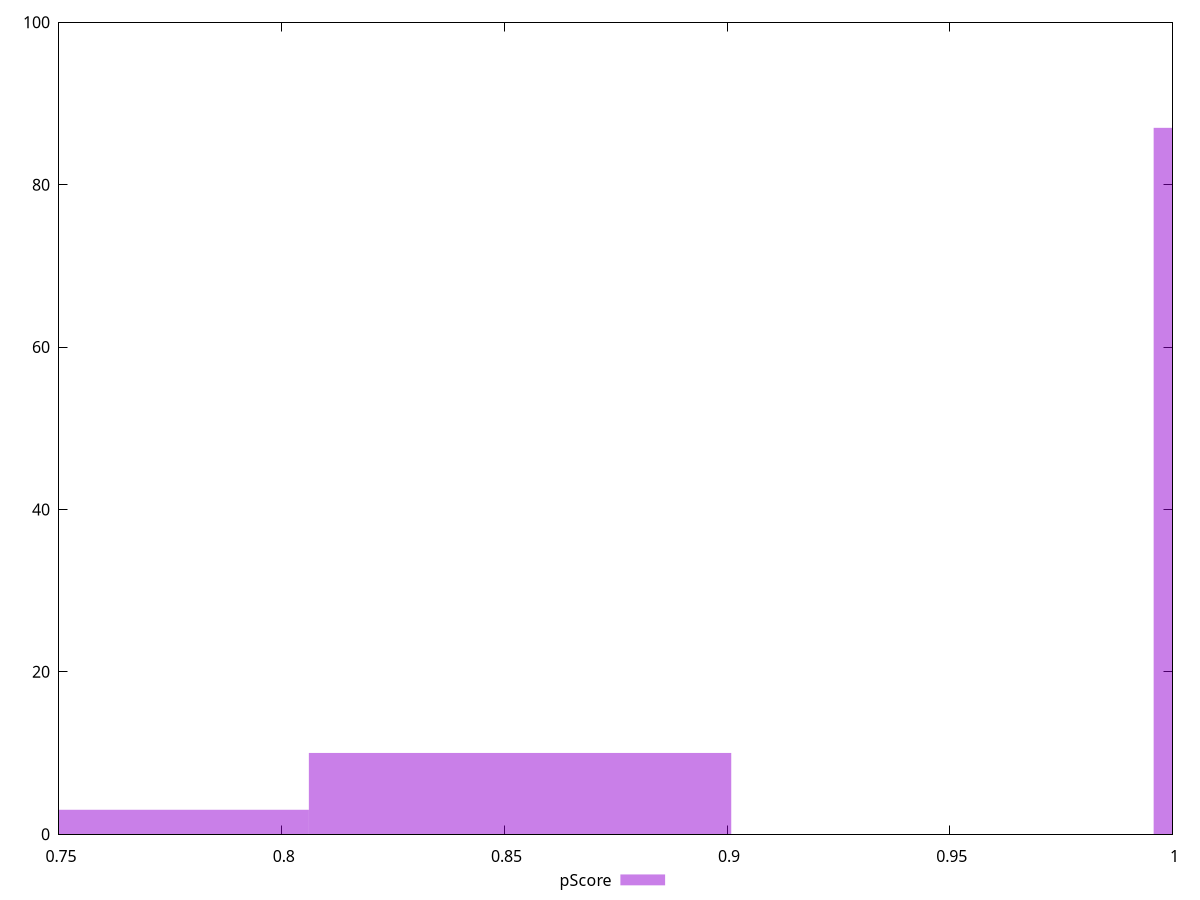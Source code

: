 reset

$pScore <<EOF
0.7586791530922535 3
1.0431838355018486 87
0.8535140472287852 10
EOF

set key outside below
set boxwidth 0.09483489413653169
set xrange [0.75:1]
set yrange [0:100]
set trange [0:100]
set style fill transparent solid 0.5 noborder
set terminal svg size 640, 490 enhanced background rgb 'white'
set output "report_00019_2021-02-10T18-14-37.922Z//unminified-javascript/samples/pages+cached+noadtech/pScore/histogram.svg"

plot $pScore title "pScore" with boxes

reset

